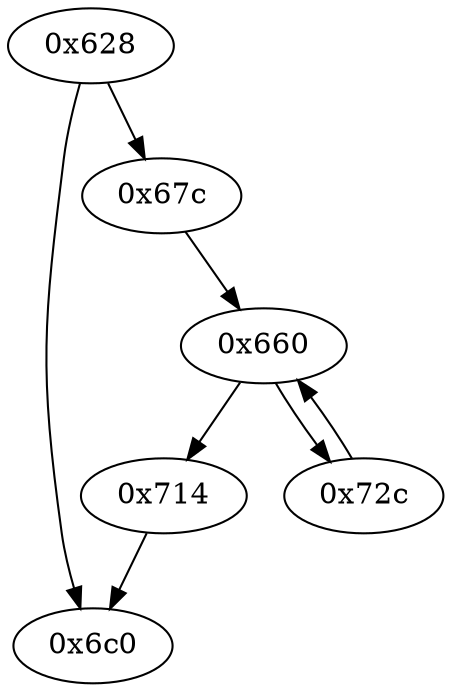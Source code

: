 strict digraph "" {
	graph ["edge"="{}",
		file="/Users/mark/Documents/deobfus-2019-ccs/ALL-CFG/small-programs/1b-4-1-1-0-dc-1-1-0/1576_recovered.dot",
		"graph"="{u'file': u'/Users/mark/Documents/deobfus-2019-ccs/ALL-CFG/small-programs/1b-4-1-1-0-dc-1-1-0/1576_recovered.dot'}",
		"node"="{u'opcode': u''}"
	];
	"0x660"	 [opcode="[u'stm', u'ldr', u'ldr', u'ldr', u'cmp', u'mov', u'b']"];
	"0x714"	 [opcode="[u'ldr', u'mov', u'bl', u'ldr', u'mov', u'b']"];
	"0x660" -> "0x714";
	"0x72c"	 [opcode="[u'ldr', u'ldr', u'ldr', u'sub', u'add', u'add', u'ldr', u'ldr', u'add', u'add', u'sub', u'ldr', u'b']"];
	"0x660" -> "0x72c";
	"0x6c0"	 [opcode="[u'ldr', u'cmp', u'sub', u'pop']"];
	"0x714" -> "0x6c0";
	"0x67c"	 [opcode="[u'ldr', u'mov', u'mov']"];
	"0x67c" -> "0x660";
	"0x628"	 [opcode="[u'push', u'add', u'sub', u'mov', u'ldr', u'ldr', u'ldr', u'cmp', u'mov', u'ldr', u'add', u'ldr', u'add', u'b']"];
	"0x628" -> "0x6c0";
	"0x628" -> "0x67c";
	"0x72c" -> "0x660";
}
